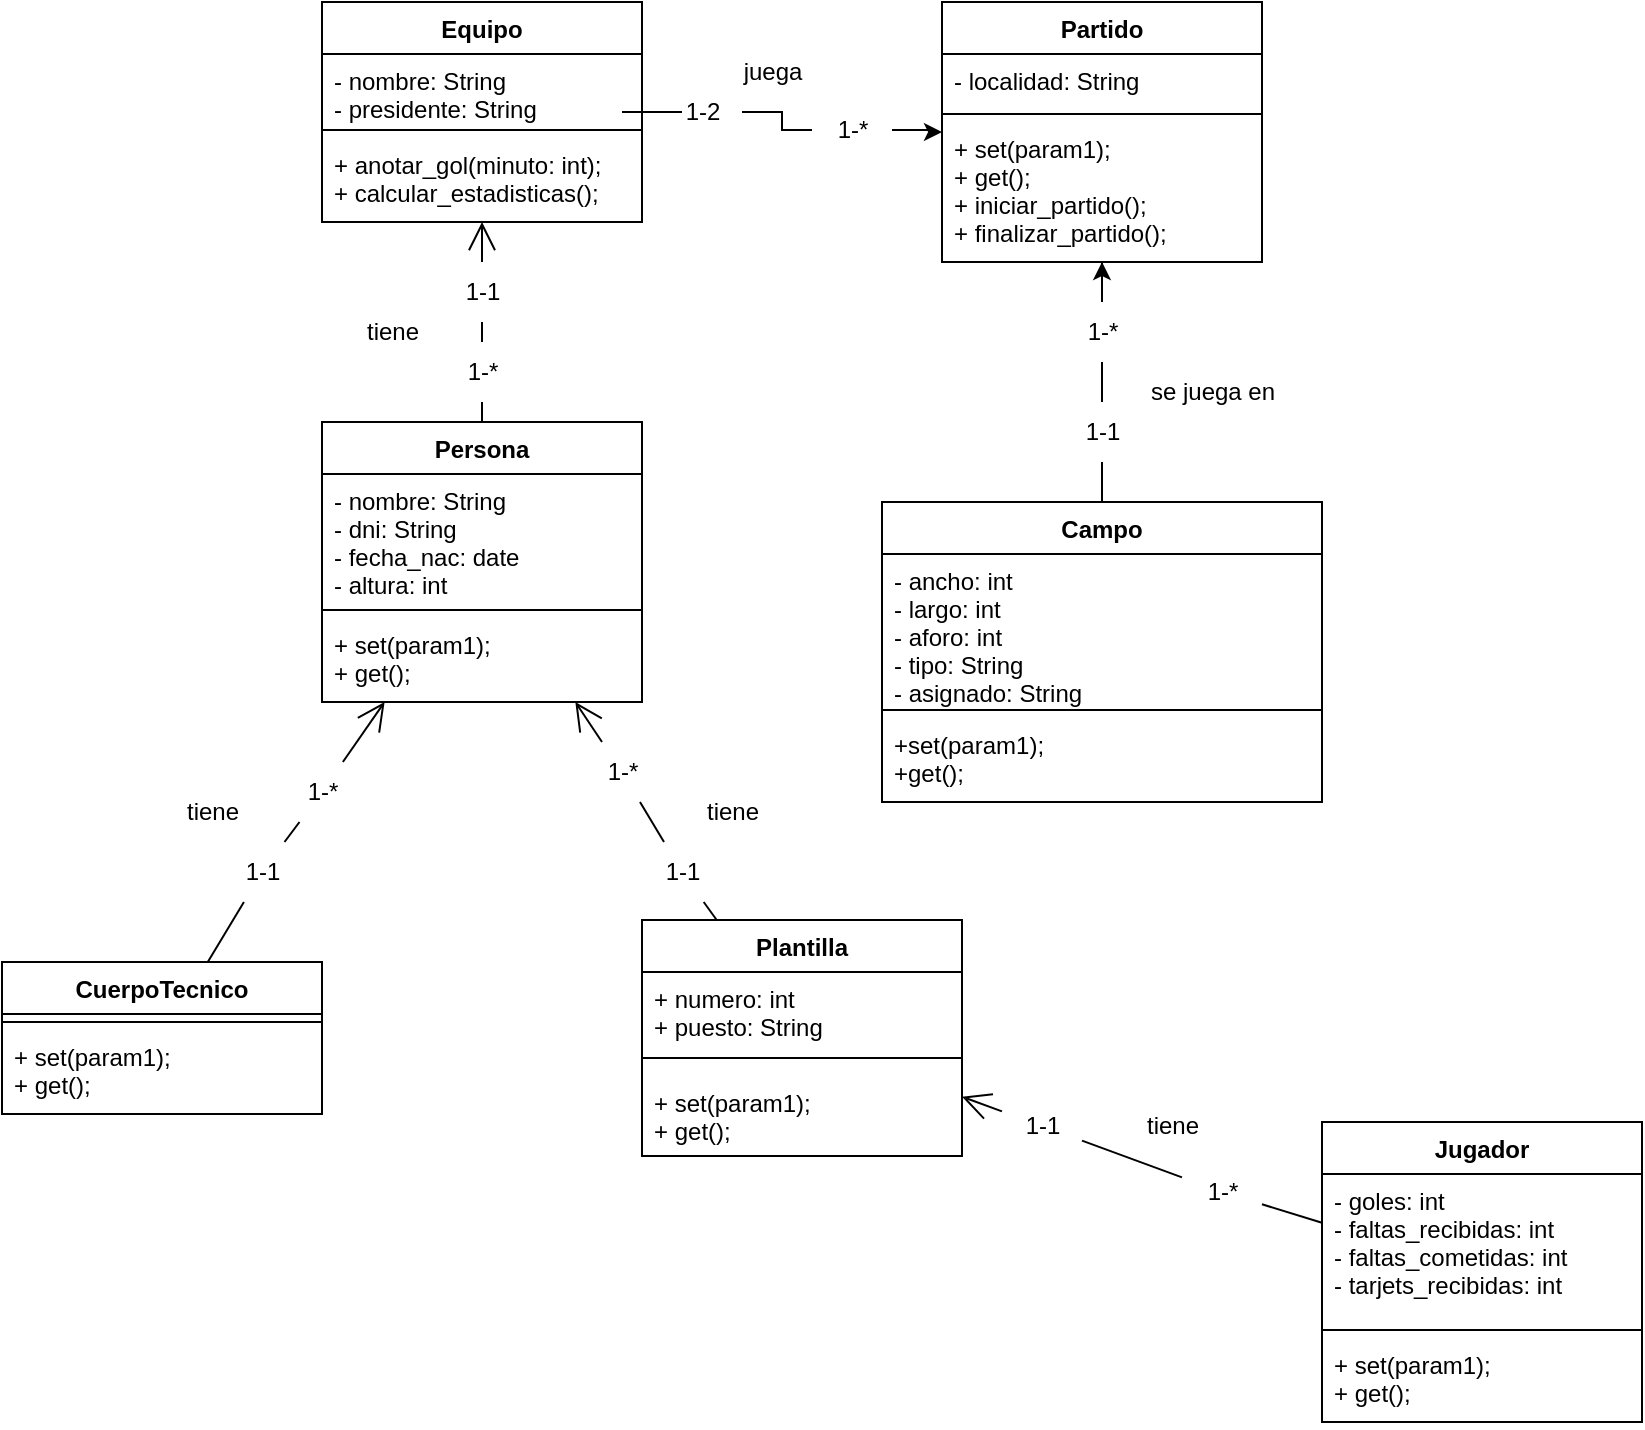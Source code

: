 <mxfile version="20.8.11" type="device"><diagram name="Page-1" id="IYWoORsd2QgmPtsHoiYK"><mxGraphModel dx="1619" dy="744" grid="1" gridSize="10" guides="1" tooltips="1" connect="1" arrows="1" fold="1" page="1" pageScale="1" pageWidth="850" pageHeight="1100" math="0" shadow="0"><root><mxCell id="0"/><mxCell id="1" parent="0"/><mxCell id="JxL3q2tXdZ9tWklRTXHM-1" value="Partido" style="swimlane;fontStyle=1;align=center;verticalAlign=top;childLayout=stackLayout;horizontal=1;startSize=26;horizontalStack=0;resizeParent=1;resizeParentMax=0;resizeLast=0;collapsible=1;marginBottom=0;" parent="1" vertex="1"><mxGeometry x="490" y="40" width="160" height="130" as="geometry"/></mxCell><mxCell id="JxL3q2tXdZ9tWklRTXHM-2" value="- localidad: String" style="text;strokeColor=none;fillColor=none;align=left;verticalAlign=top;spacingLeft=4;spacingRight=4;overflow=hidden;rotatable=0;points=[[0,0.5],[1,0.5]];portConstraint=eastwest;" parent="JxL3q2tXdZ9tWklRTXHM-1" vertex="1"><mxGeometry y="26" width="160" height="26" as="geometry"/></mxCell><mxCell id="JxL3q2tXdZ9tWklRTXHM-3" value="" style="line;strokeWidth=1;fillColor=none;align=left;verticalAlign=middle;spacingTop=-1;spacingLeft=3;spacingRight=3;rotatable=0;labelPosition=right;points=[];portConstraint=eastwest;strokeColor=inherit;" parent="JxL3q2tXdZ9tWklRTXHM-1" vertex="1"><mxGeometry y="52" width="160" height="8" as="geometry"/></mxCell><mxCell id="JxL3q2tXdZ9tWklRTXHM-4" value="+ set(param1);&#10;+ get();&#10;+ iniciar_partido();&#10;+ finalizar_partido(); " style="text;strokeColor=none;fillColor=none;align=left;verticalAlign=top;spacingLeft=4;spacingRight=4;overflow=hidden;rotatable=0;points=[[0,0.5],[1,0.5]];portConstraint=eastwest;" parent="JxL3q2tXdZ9tWklRTXHM-1" vertex="1"><mxGeometry y="60" width="160" height="70" as="geometry"/></mxCell><mxCell id="JxL3q2tXdZ9tWklRTXHM-16" style="edgeStyle=orthogonalEdgeStyle;rounded=0;orthogonalLoop=1;jettySize=auto;html=1;startArrow=none;" parent="1" source="WHyVn_BG_jcbxV3B3KVc-26" target="JxL3q2tXdZ9tWklRTXHM-1" edge="1"><mxGeometry relative="1" as="geometry"/></mxCell><mxCell id="JxL3q2tXdZ9tWklRTXHM-5" value="Campo" style="swimlane;fontStyle=1;align=center;verticalAlign=top;childLayout=stackLayout;horizontal=1;startSize=26;horizontalStack=0;resizeParent=1;resizeParentMax=0;resizeLast=0;collapsible=1;marginBottom=0;" parent="1" vertex="1"><mxGeometry x="460" y="290" width="220" height="150" as="geometry"/></mxCell><mxCell id="JxL3q2tXdZ9tWklRTXHM-6" value="- ancho: int&#10;- largo: int&#10;- aforo: int&#10;- tipo: String&#10;- asignado: String" style="text;strokeColor=none;fillColor=none;align=left;verticalAlign=top;spacingLeft=4;spacingRight=4;overflow=hidden;rotatable=0;points=[[0,0.5],[1,0.5]];portConstraint=eastwest;" parent="JxL3q2tXdZ9tWklRTXHM-5" vertex="1"><mxGeometry y="26" width="220" height="74" as="geometry"/></mxCell><mxCell id="JxL3q2tXdZ9tWklRTXHM-7" value="" style="line;strokeWidth=1;fillColor=none;align=left;verticalAlign=middle;spacingTop=-1;spacingLeft=3;spacingRight=3;rotatable=0;labelPosition=right;points=[];portConstraint=eastwest;strokeColor=inherit;" parent="JxL3q2tXdZ9tWklRTXHM-5" vertex="1"><mxGeometry y="100" width="220" height="8" as="geometry"/></mxCell><mxCell id="JxL3q2tXdZ9tWklRTXHM-8" value="+set(param1);&#10;+get();" style="text;strokeColor=none;fillColor=none;align=left;verticalAlign=top;spacingLeft=4;spacingRight=4;overflow=hidden;rotatable=0;points=[[0,0.5],[1,0.5]];portConstraint=eastwest;" parent="JxL3q2tXdZ9tWklRTXHM-5" vertex="1"><mxGeometry y="108" width="220" height="42" as="geometry"/></mxCell><mxCell id="JxL3q2tXdZ9tWklRTXHM-15" style="edgeStyle=orthogonalEdgeStyle;rounded=0;orthogonalLoop=1;jettySize=auto;html=1;startArrow=none;" parent="1" source="WHyVn_BG_jcbxV3B3KVc-3" target="JxL3q2tXdZ9tWklRTXHM-1" edge="1"><mxGeometry relative="1" as="geometry"/></mxCell><mxCell id="JxL3q2tXdZ9tWklRTXHM-10" value="Equipo" style="swimlane;fontStyle=1;align=center;verticalAlign=top;childLayout=stackLayout;horizontal=1;startSize=26;horizontalStack=0;resizeParent=1;resizeParentMax=0;resizeLast=0;collapsible=1;marginBottom=0;" parent="1" vertex="1"><mxGeometry x="180" y="40" width="160" height="110" as="geometry"/></mxCell><mxCell id="JxL3q2tXdZ9tWklRTXHM-11" value="- nombre: String&#10;- presidente: String" style="text;strokeColor=none;fillColor=none;align=left;verticalAlign=top;spacingLeft=4;spacingRight=4;overflow=hidden;rotatable=0;points=[[0,0.5],[1,0.5]];portConstraint=eastwest;" parent="JxL3q2tXdZ9tWklRTXHM-10" vertex="1"><mxGeometry y="26" width="160" height="34" as="geometry"/></mxCell><mxCell id="JxL3q2tXdZ9tWklRTXHM-12" value="" style="line;strokeWidth=1;fillColor=none;align=left;verticalAlign=middle;spacingTop=-1;spacingLeft=3;spacingRight=3;rotatable=0;labelPosition=right;points=[];portConstraint=eastwest;strokeColor=inherit;" parent="JxL3q2tXdZ9tWklRTXHM-10" vertex="1"><mxGeometry y="60" width="160" height="8" as="geometry"/></mxCell><mxCell id="JxL3q2tXdZ9tWklRTXHM-13" value="+ anotar_gol(minuto: int);&#10;+ calcular_estadisticas();" style="text;strokeColor=none;fillColor=none;align=left;verticalAlign=top;spacingLeft=4;spacingRight=4;overflow=hidden;rotatable=0;points=[[0,0.5],[1,0.5]];portConstraint=eastwest;" parent="JxL3q2tXdZ9tWklRTXHM-10" vertex="1"><mxGeometry y="68" width="160" height="42" as="geometry"/></mxCell><mxCell id="JxL3q2tXdZ9tWklRTXHM-17" value="Plantilla" style="swimlane;fontStyle=1;align=center;verticalAlign=top;childLayout=stackLayout;horizontal=1;startSize=26;horizontalStack=0;resizeParent=1;resizeParentMax=0;resizeLast=0;collapsible=1;marginBottom=0;" parent="1" vertex="1"><mxGeometry x="340" y="499" width="160" height="118" as="geometry"/></mxCell><mxCell id="JxL3q2tXdZ9tWklRTXHM-18" value="+ numero: int&#10;+ puesto: String" style="text;strokeColor=none;fillColor=none;align=left;verticalAlign=top;spacingLeft=4;spacingRight=4;overflow=hidden;rotatable=0;points=[[0,0.5],[1,0.5]];portConstraint=eastwest;" parent="JxL3q2tXdZ9tWklRTXHM-17" vertex="1"><mxGeometry y="26" width="160" height="34" as="geometry"/></mxCell><mxCell id="JxL3q2tXdZ9tWklRTXHM-19" value="" style="line;strokeWidth=1;fillColor=none;align=left;verticalAlign=middle;spacingTop=-1;spacingLeft=3;spacingRight=3;rotatable=0;labelPosition=right;points=[];portConstraint=eastwest;strokeColor=inherit;" parent="JxL3q2tXdZ9tWklRTXHM-17" vertex="1"><mxGeometry y="60" width="160" height="18" as="geometry"/></mxCell><mxCell id="JxL3q2tXdZ9tWklRTXHM-20" value="+ set(param1);&#10;+ get();" style="text;strokeColor=none;fillColor=none;align=left;verticalAlign=top;spacingLeft=4;spacingRight=4;overflow=hidden;rotatable=0;points=[[0,0.5],[1,0.5]];portConstraint=eastwest;" parent="JxL3q2tXdZ9tWklRTXHM-17" vertex="1"><mxGeometry y="78" width="160" height="40" as="geometry"/></mxCell><mxCell id="JxL3q2tXdZ9tWklRTXHM-21" value="CuerpoTecnico" style="swimlane;fontStyle=1;align=center;verticalAlign=top;childLayout=stackLayout;horizontal=1;startSize=26;horizontalStack=0;resizeParent=1;resizeParentMax=0;resizeLast=0;collapsible=1;marginBottom=0;" parent="1" vertex="1"><mxGeometry x="20" y="520" width="160" height="76" as="geometry"/></mxCell><mxCell id="JxL3q2tXdZ9tWklRTXHM-23" value="" style="line;strokeWidth=1;fillColor=none;align=left;verticalAlign=middle;spacingTop=-1;spacingLeft=3;spacingRight=3;rotatable=0;labelPosition=right;points=[];portConstraint=eastwest;strokeColor=inherit;" parent="JxL3q2tXdZ9tWklRTXHM-21" vertex="1"><mxGeometry y="26" width="160" height="8" as="geometry"/></mxCell><mxCell id="JxL3q2tXdZ9tWklRTXHM-24" value="+ set(param1);&#10;+ get();" style="text;strokeColor=none;fillColor=none;align=left;verticalAlign=top;spacingLeft=4;spacingRight=4;overflow=hidden;rotatable=0;points=[[0,0.5],[1,0.5]];portConstraint=eastwest;" parent="JxL3q2tXdZ9tWklRTXHM-21" vertex="1"><mxGeometry y="34" width="160" height="42" as="geometry"/></mxCell><mxCell id="JxL3q2tXdZ9tWklRTXHM-26" value="" style="endArrow=open;endFill=1;endSize=12;html=1;rounded=0;startArrow=none;" parent="1" source="WHyVn_BG_jcbxV3B3KVc-16" target="JxL3q2tXdZ9tWklRTXHM-28" edge="1"><mxGeometry width="160" relative="1" as="geometry"><mxPoint x="182.857" y="410" as="sourcePoint"/><mxPoint x="160" y="380" as="targetPoint"/></mxGeometry></mxCell><mxCell id="JxL3q2tXdZ9tWklRTXHM-27" value="" style="endArrow=open;endFill=1;endSize=12;html=1;rounded=0;startArrow=none;" parent="1" source="WHyVn_BG_jcbxV3B3KVc-21" target="JxL3q2tXdZ9tWklRTXHM-28" edge="1"><mxGeometry width="160" relative="1" as="geometry"><mxPoint x="340" y="420" as="sourcePoint"/><mxPoint x="310" y="390" as="targetPoint"/></mxGeometry></mxCell><mxCell id="JxL3q2tXdZ9tWklRTXHM-28" value="Persona" style="swimlane;fontStyle=1;align=center;verticalAlign=top;childLayout=stackLayout;horizontal=1;startSize=26;horizontalStack=0;resizeParent=1;resizeParentMax=0;resizeLast=0;collapsible=1;marginBottom=0;" parent="1" vertex="1"><mxGeometry x="180" y="250" width="160" height="140" as="geometry"/></mxCell><mxCell id="JxL3q2tXdZ9tWklRTXHM-29" value="- nombre: String&#10;- dni: String&#10;- fecha_nac: date&#10;- altura: int" style="text;strokeColor=none;fillColor=none;align=left;verticalAlign=top;spacingLeft=4;spacingRight=4;overflow=hidden;rotatable=0;points=[[0,0.5],[1,0.5]];portConstraint=eastwest;" parent="JxL3q2tXdZ9tWklRTXHM-28" vertex="1"><mxGeometry y="26" width="160" height="64" as="geometry"/></mxCell><mxCell id="JxL3q2tXdZ9tWklRTXHM-30" value="" style="line;strokeWidth=1;fillColor=none;align=left;verticalAlign=middle;spacingTop=-1;spacingLeft=3;spacingRight=3;rotatable=0;labelPosition=right;points=[];portConstraint=eastwest;strokeColor=inherit;" parent="JxL3q2tXdZ9tWklRTXHM-28" vertex="1"><mxGeometry y="90" width="160" height="8" as="geometry"/></mxCell><mxCell id="JxL3q2tXdZ9tWklRTXHM-31" value="+ set(param1);&#10;+ get();" style="text;strokeColor=none;fillColor=none;align=left;verticalAlign=top;spacingLeft=4;spacingRight=4;overflow=hidden;rotatable=0;points=[[0,0.5],[1,0.5]];portConstraint=eastwest;" parent="JxL3q2tXdZ9tWklRTXHM-28" vertex="1"><mxGeometry y="98" width="160" height="42" as="geometry"/></mxCell><mxCell id="-8f0lSLt626_A5ypO4Q9-1" value="Jugador" style="swimlane;fontStyle=1;align=center;verticalAlign=top;childLayout=stackLayout;horizontal=1;startSize=26;horizontalStack=0;resizeParent=1;resizeParentMax=0;resizeLast=0;collapsible=1;marginBottom=0;" parent="1" vertex="1"><mxGeometry x="680" y="600" width="160" height="150" as="geometry"/></mxCell><mxCell id="-8f0lSLt626_A5ypO4Q9-2" value="- goles: int&#10;- faltas_recibidas: int&#10;- faltas_cometidas: int&#10;- tarjets_recibidas: int" style="text;strokeColor=none;fillColor=none;align=left;verticalAlign=top;spacingLeft=4;spacingRight=4;overflow=hidden;rotatable=0;points=[[0,0.5],[1,0.5]];portConstraint=eastwest;" parent="-8f0lSLt626_A5ypO4Q9-1" vertex="1"><mxGeometry y="26" width="160" height="74" as="geometry"/></mxCell><mxCell id="-8f0lSLt626_A5ypO4Q9-3" value="" style="line;strokeWidth=1;fillColor=none;align=left;verticalAlign=middle;spacingTop=-1;spacingLeft=3;spacingRight=3;rotatable=0;labelPosition=right;points=[];portConstraint=eastwest;strokeColor=inherit;" parent="-8f0lSLt626_A5ypO4Q9-1" vertex="1"><mxGeometry y="100" width="160" height="8" as="geometry"/></mxCell><mxCell id="-8f0lSLt626_A5ypO4Q9-4" value="+ set(param1);&#10;+ get();" style="text;strokeColor=none;fillColor=none;align=left;verticalAlign=top;spacingLeft=4;spacingRight=4;overflow=hidden;rotatable=0;points=[[0,0.5],[1,0.5]];portConstraint=eastwest;" parent="-8f0lSLt626_A5ypO4Q9-1" vertex="1"><mxGeometry y="108" width="160" height="42" as="geometry"/></mxCell><mxCell id="-8f0lSLt626_A5ypO4Q9-5" value="" style="endArrow=open;endFill=1;endSize=12;html=1;rounded=0;startArrow=none;" parent="1" source="WHyVn_BG_jcbxV3B3KVc-9" target="JxL3q2tXdZ9tWklRTXHM-10" edge="1"><mxGeometry width="160" relative="1" as="geometry"><mxPoint x="340" y="380" as="sourcePoint"/><mxPoint x="500" y="380" as="targetPoint"/></mxGeometry></mxCell><mxCell id="-8f0lSLt626_A5ypO4Q9-6" value="" style="endArrow=open;endFill=1;endSize=12;html=1;rounded=0;startArrow=none;" parent="1" source="WHyVn_BG_jcbxV3B3KVc-31" target="JxL3q2tXdZ9tWklRTXHM-17" edge="1"><mxGeometry width="160" relative="1" as="geometry"><mxPoint x="340" y="420" as="sourcePoint"/><mxPoint x="500" y="420" as="targetPoint"/></mxGeometry></mxCell><mxCell id="WHyVn_BG_jcbxV3B3KVc-2" value="juega" style="text;html=1;align=center;verticalAlign=middle;resizable=0;points=[];autosize=1;strokeColor=none;fillColor=none;" vertex="1" parent="1"><mxGeometry x="380" y="60" width="50" height="30" as="geometry"/></mxCell><mxCell id="WHyVn_BG_jcbxV3B3KVc-4" value="" style="edgeStyle=orthogonalEdgeStyle;rounded=0;orthogonalLoop=1;jettySize=auto;html=1;endArrow=none;startArrow=none;" edge="1" parent="1" source="WHyVn_BG_jcbxV3B3KVc-1" target="WHyVn_BG_jcbxV3B3KVc-3"><mxGeometry relative="1" as="geometry"><mxPoint x="340" y="95" as="sourcePoint"/><mxPoint x="490" y="105" as="targetPoint"/></mxGeometry></mxCell><mxCell id="WHyVn_BG_jcbxV3B3KVc-3" value="1-*" style="text;html=1;align=center;verticalAlign=middle;resizable=0;points=[];autosize=1;strokeColor=none;fillColor=none;" vertex="1" parent="1"><mxGeometry x="425" y="89" width="40" height="30" as="geometry"/></mxCell><mxCell id="WHyVn_BG_jcbxV3B3KVc-5" value="" style="edgeStyle=orthogonalEdgeStyle;rounded=0;orthogonalLoop=1;jettySize=auto;html=1;endArrow=none;" edge="1" parent="1" source="JxL3q2tXdZ9tWklRTXHM-10" target="WHyVn_BG_jcbxV3B3KVc-1"><mxGeometry relative="1" as="geometry"><mxPoint x="340" y="95" as="sourcePoint"/><mxPoint x="425" y="104" as="targetPoint"/></mxGeometry></mxCell><mxCell id="WHyVn_BG_jcbxV3B3KVc-1" value="1-2" style="text;html=1;align=center;verticalAlign=middle;resizable=0;points=[];autosize=1;strokeColor=none;fillColor=none;" vertex="1" parent="1"><mxGeometry x="350" y="80" width="40" height="30" as="geometry"/></mxCell><mxCell id="WHyVn_BG_jcbxV3B3KVc-6" value="tiene" style="text;html=1;align=center;verticalAlign=middle;resizable=0;points=[];autosize=1;strokeColor=none;fillColor=none;" vertex="1" parent="1"><mxGeometry x="190" y="190" width="50" height="30" as="geometry"/></mxCell><mxCell id="WHyVn_BG_jcbxV3B3KVc-8" value="" style="endArrow=none;endFill=1;endSize=12;html=1;rounded=0;" edge="1" parent="1" source="JxL3q2tXdZ9tWklRTXHM-28" target="WHyVn_BG_jcbxV3B3KVc-7"><mxGeometry width="160" relative="1" as="geometry"><mxPoint x="260" y="250" as="sourcePoint"/><mxPoint x="260" y="150" as="targetPoint"/></mxGeometry></mxCell><mxCell id="WHyVn_BG_jcbxV3B3KVc-7" value="1-*" style="text;html=1;align=center;verticalAlign=middle;resizable=0;points=[];autosize=1;strokeColor=none;fillColor=none;" vertex="1" parent="1"><mxGeometry x="240" y="210" width="40" height="30" as="geometry"/></mxCell><mxCell id="WHyVn_BG_jcbxV3B3KVc-10" value="" style="endArrow=none;endFill=1;endSize=12;html=1;rounded=0;startArrow=none;" edge="1" parent="1" source="WHyVn_BG_jcbxV3B3KVc-7" target="WHyVn_BG_jcbxV3B3KVc-9"><mxGeometry width="160" relative="1" as="geometry"><mxPoint x="260" y="210" as="sourcePoint"/><mxPoint x="260" y="150" as="targetPoint"/></mxGeometry></mxCell><mxCell id="WHyVn_BG_jcbxV3B3KVc-9" value="1-1" style="text;html=1;align=center;verticalAlign=middle;resizable=0;points=[];autosize=1;strokeColor=none;fillColor=none;" vertex="1" parent="1"><mxGeometry x="240" y="170" width="40" height="30" as="geometry"/></mxCell><mxCell id="WHyVn_BG_jcbxV3B3KVc-13" value="tiene" style="text;html=1;align=center;verticalAlign=middle;resizable=0;points=[];autosize=1;strokeColor=none;fillColor=none;" vertex="1" parent="1"><mxGeometry x="100" y="430" width="50" height="30" as="geometry"/></mxCell><mxCell id="WHyVn_BG_jcbxV3B3KVc-15" value="" style="endArrow=none;endFill=1;endSize=12;html=1;rounded=0;startArrow=none;" edge="1" parent="1" source="JxL3q2tXdZ9tWklRTXHM-21" target="WHyVn_BG_jcbxV3B3KVc-14"><mxGeometry width="160" relative="1" as="geometry"><mxPoint x="142.022" y="460" as="sourcePoint"/><mxPoint x="201.011" y="390" as="targetPoint"/></mxGeometry></mxCell><mxCell id="WHyVn_BG_jcbxV3B3KVc-14" value="1-1" style="text;html=1;align=center;verticalAlign=middle;resizable=0;points=[];autosize=1;strokeColor=none;fillColor=none;" vertex="1" parent="1"><mxGeometry x="130" y="460" width="40" height="30" as="geometry"/></mxCell><mxCell id="WHyVn_BG_jcbxV3B3KVc-17" value="" style="endArrow=none;endFill=1;endSize=12;html=1;rounded=0;startArrow=none;" edge="1" parent="1" source="WHyVn_BG_jcbxV3B3KVc-14" target="WHyVn_BG_jcbxV3B3KVc-16"><mxGeometry width="160" relative="1" as="geometry"><mxPoint x="172" y="430" as="sourcePoint"/><mxPoint x="204" y="390" as="targetPoint"/></mxGeometry></mxCell><mxCell id="WHyVn_BG_jcbxV3B3KVc-16" value="1-*" style="text;html=1;align=center;verticalAlign=middle;resizable=0;points=[];autosize=1;strokeColor=none;fillColor=none;" vertex="1" parent="1"><mxGeometry x="160" y="420" width="40" height="30" as="geometry"/></mxCell><mxCell id="WHyVn_BG_jcbxV3B3KVc-18" value="tiene" style="text;html=1;align=center;verticalAlign=middle;resizable=0;points=[];autosize=1;strokeColor=none;fillColor=none;" vertex="1" parent="1"><mxGeometry x="360" y="430" width="50" height="30" as="geometry"/></mxCell><mxCell id="WHyVn_BG_jcbxV3B3KVc-20" value="" style="endArrow=none;endFill=1;endSize=12;html=1;rounded=0;" edge="1" parent="1" source="JxL3q2tXdZ9tWklRTXHM-17" target="WHyVn_BG_jcbxV3B3KVc-19"><mxGeometry width="160" relative="1" as="geometry"><mxPoint x="380.336" y="499" as="sourcePoint"/><mxPoint x="307.059" y="390" as="targetPoint"/></mxGeometry></mxCell><mxCell id="WHyVn_BG_jcbxV3B3KVc-19" value="1-1" style="text;html=1;align=center;verticalAlign=middle;resizable=0;points=[];autosize=1;strokeColor=none;fillColor=none;" vertex="1" parent="1"><mxGeometry x="340" y="460" width="40" height="30" as="geometry"/></mxCell><mxCell id="WHyVn_BG_jcbxV3B3KVc-22" value="" style="endArrow=none;endFill=1;endSize=12;html=1;rounded=0;startArrow=none;" edge="1" parent="1" source="WHyVn_BG_jcbxV3B3KVc-19" target="WHyVn_BG_jcbxV3B3KVc-21"><mxGeometry width="160" relative="1" as="geometry"><mxPoint x="350.323" y="460" as="sourcePoint"/><mxPoint x="305.161" y="390" as="targetPoint"/></mxGeometry></mxCell><mxCell id="WHyVn_BG_jcbxV3B3KVc-21" value="1-*" style="text;html=1;align=center;verticalAlign=middle;resizable=0;points=[];autosize=1;strokeColor=none;fillColor=none;" vertex="1" parent="1"><mxGeometry x="310" y="410" width="40" height="30" as="geometry"/></mxCell><mxCell id="WHyVn_BG_jcbxV3B3KVc-23" value="se juega en" style="text;html=1;align=center;verticalAlign=middle;resizable=0;points=[];autosize=1;strokeColor=none;fillColor=none;" vertex="1" parent="1"><mxGeometry x="580" y="220" width="90" height="30" as="geometry"/></mxCell><mxCell id="WHyVn_BG_jcbxV3B3KVc-25" value="" style="edgeStyle=orthogonalEdgeStyle;rounded=0;orthogonalLoop=1;jettySize=auto;html=1;endArrow=none;" edge="1" parent="1" source="JxL3q2tXdZ9tWklRTXHM-5" target="WHyVn_BG_jcbxV3B3KVc-24"><mxGeometry relative="1" as="geometry"><mxPoint x="570" y="290" as="sourcePoint"/><mxPoint x="570" y="170" as="targetPoint"/></mxGeometry></mxCell><mxCell id="WHyVn_BG_jcbxV3B3KVc-24" value="1-1" style="text;html=1;align=center;verticalAlign=middle;resizable=0;points=[];autosize=1;strokeColor=none;fillColor=none;" vertex="1" parent="1"><mxGeometry x="550" y="240" width="40" height="30" as="geometry"/></mxCell><mxCell id="WHyVn_BG_jcbxV3B3KVc-27" value="" style="edgeStyle=orthogonalEdgeStyle;rounded=0;orthogonalLoop=1;jettySize=auto;html=1;startArrow=none;endArrow=none;" edge="1" parent="1" source="WHyVn_BG_jcbxV3B3KVc-24" target="WHyVn_BG_jcbxV3B3KVc-26"><mxGeometry relative="1" as="geometry"><mxPoint x="570" y="240" as="sourcePoint"/><mxPoint x="570" y="170" as="targetPoint"/></mxGeometry></mxCell><mxCell id="WHyVn_BG_jcbxV3B3KVc-26" value="1-*" style="text;html=1;align=center;verticalAlign=middle;resizable=0;points=[];autosize=1;strokeColor=none;fillColor=none;" vertex="1" parent="1"><mxGeometry x="550" y="190" width="40" height="30" as="geometry"/></mxCell><mxCell id="WHyVn_BG_jcbxV3B3KVc-28" value="tiene" style="text;html=1;align=center;verticalAlign=middle;resizable=0;points=[];autosize=1;strokeColor=none;fillColor=none;" vertex="1" parent="1"><mxGeometry x="580" y="587" width="50" height="30" as="geometry"/></mxCell><mxCell id="WHyVn_BG_jcbxV3B3KVc-30" value="" style="endArrow=none;endFill=1;endSize=12;html=1;rounded=0;" edge="1" parent="1" source="-8f0lSLt626_A5ypO4Q9-1" target="WHyVn_BG_jcbxV3B3KVc-29"><mxGeometry width="160" relative="1" as="geometry"><mxPoint x="680" y="647.471" as="sourcePoint"/><mxPoint x="500" y="585.529" as="targetPoint"/></mxGeometry></mxCell><mxCell id="WHyVn_BG_jcbxV3B3KVc-29" value="1-*" style="text;html=1;align=center;verticalAlign=middle;resizable=0;points=[];autosize=1;strokeColor=none;fillColor=none;" vertex="1" parent="1"><mxGeometry x="610" y="620" width="40" height="30" as="geometry"/></mxCell><mxCell id="WHyVn_BG_jcbxV3B3KVc-32" value="" style="endArrow=none;endFill=1;endSize=12;html=1;rounded=0;startArrow=none;" edge="1" parent="1" source="WHyVn_BG_jcbxV3B3KVc-29" target="WHyVn_BG_jcbxV3B3KVc-31"><mxGeometry width="160" relative="1" as="geometry"><mxPoint x="610" y="627.667" as="sourcePoint"/><mxPoint x="500" y="587.333" as="targetPoint"/></mxGeometry></mxCell><mxCell id="WHyVn_BG_jcbxV3B3KVc-31" value="1-1" style="text;html=1;align=center;verticalAlign=middle;resizable=0;points=[];autosize=1;strokeColor=none;fillColor=none;" vertex="1" parent="1"><mxGeometry x="520" y="587" width="40" height="30" as="geometry"/></mxCell></root></mxGraphModel></diagram></mxfile>